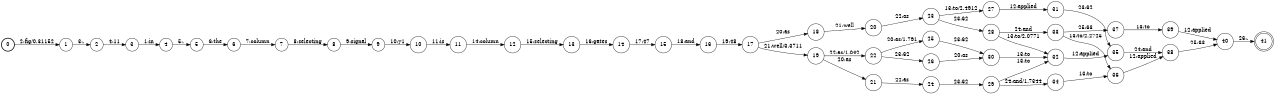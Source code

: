 digraph FST {
rankdir = LR;
size = "8.5,11";
label = "";
center = 1;
orientation = Portrait;
ranksep = "0.4";
nodesep = "0.25";
0 [label = "0", shape = circle, style = bold, fontsize = 14]
	0 -> 1 [label = "2:fig/0.31152", fontsize = 14];
1 [label = "1", shape = circle, style = solid, fontsize = 14]
	1 -> 2 [label = "3:.", fontsize = 14];
2 [label = "2", shape = circle, style = solid, fontsize = 14]
	2 -> 3 [label = "4:11", fontsize = 14];
3 [label = "3", shape = circle, style = solid, fontsize = 14]
	3 -> 4 [label = "1:in", fontsize = 14];
4 [label = "4", shape = circle, style = solid, fontsize = 14]
	4 -> 5 [label = "5:,", fontsize = 14];
5 [label = "5", shape = circle, style = solid, fontsize = 14]
	5 -> 6 [label = "6:the", fontsize = 14];
6 [label = "6", shape = circle, style = solid, fontsize = 14]
	6 -> 7 [label = "7:column", fontsize = 14];
7 [label = "7", shape = circle, style = solid, fontsize = 14]
	7 -> 8 [label = "8:selecting", fontsize = 14];
8 [label = "8", shape = circle, style = solid, fontsize = 14]
	8 -> 9 [label = "9:signal", fontsize = 14];
9 [label = "9", shape = circle, style = solid, fontsize = 14]
	9 -> 10 [label = "10:y1", fontsize = 14];
10 [label = "10", shape = circle, style = solid, fontsize = 14]
	10 -> 11 [label = "11:is", fontsize = 14];
11 [label = "11", shape = circle, style = solid, fontsize = 14]
	11 -> 12 [label = "14:column", fontsize = 14];
12 [label = "12", shape = circle, style = solid, fontsize = 14]
	12 -> 13 [label = "15:selecting", fontsize = 14];
13 [label = "13", shape = circle, style = solid, fontsize = 14]
	13 -> 14 [label = "16:gates", fontsize = 14];
14 [label = "14", shape = circle, style = solid, fontsize = 14]
	14 -> 15 [label = "17:47", fontsize = 14];
15 [label = "15", shape = circle, style = solid, fontsize = 14]
	15 -> 16 [label = "18:and", fontsize = 14];
16 [label = "16", shape = circle, style = solid, fontsize = 14]
	16 -> 17 [label = "19:48", fontsize = 14];
17 [label = "17", shape = circle, style = solid, fontsize = 14]
	17 -> 18 [label = "20:as", fontsize = 14];
	17 -> 19 [label = "21:well/3.3711", fontsize = 14];
18 [label = "18", shape = circle, style = solid, fontsize = 14]
	18 -> 20 [label = "21:well", fontsize = 14];
19 [label = "19", shape = circle, style = solid, fontsize = 14]
	19 -> 21 [label = "20:as", fontsize = 14];
	19 -> 22 [label = "22:as/1.042", fontsize = 14];
20 [label = "20", shape = circle, style = solid, fontsize = 14]
	20 -> 23 [label = "22:as", fontsize = 14];
21 [label = "21", shape = circle, style = solid, fontsize = 14]
	21 -> 24 [label = "22:as", fontsize = 14];
22 [label = "22", shape = circle, style = solid, fontsize = 14]
	22 -> 25 [label = "20:as/1.791", fontsize = 14];
	22 -> 26 [label = "23:62", fontsize = 14];
23 [label = "23", shape = circle, style = solid, fontsize = 14]
	23 -> 27 [label = "13:to/2.4912", fontsize = 14];
	23 -> 28 [label = "23:62", fontsize = 14];
24 [label = "24", shape = circle, style = solid, fontsize = 14]
	24 -> 29 [label = "23:62", fontsize = 14];
25 [label = "25", shape = circle, style = solid, fontsize = 14]
	25 -> 30 [label = "23:62", fontsize = 14];
26 [label = "26", shape = circle, style = solid, fontsize = 14]
	26 -> 30 [label = "20:as", fontsize = 14];
27 [label = "27", shape = circle, style = solid, fontsize = 14]
	27 -> 31 [label = "12:applied", fontsize = 14];
28 [label = "28", shape = circle, style = solid, fontsize = 14]
	28 -> 32 [label = "13:to/2.0771", fontsize = 14];
	28 -> 33 [label = "24:and", fontsize = 14];
29 [label = "29", shape = circle, style = solid, fontsize = 14]
	29 -> 32 [label = "13:to", fontsize = 14];
	29 -> 34 [label = "24:and/1.7344", fontsize = 14];
30 [label = "30", shape = circle, style = solid, fontsize = 14]
	30 -> 32 [label = "13:to", fontsize = 14];
31 [label = "31", shape = circle, style = solid, fontsize = 14]
	31 -> 35 [label = "23:62", fontsize = 14];
32 [label = "32", shape = circle, style = solid, fontsize = 14]
	32 -> 35 [label = "12:applied", fontsize = 14];
33 [label = "33", shape = circle, style = solid, fontsize = 14]
	33 -> 36 [label = "13:to/2.2725", fontsize = 14];
	33 -> 37 [label = "25:63", fontsize = 14];
34 [label = "34", shape = circle, style = solid, fontsize = 14]
	34 -> 36 [label = "13:to", fontsize = 14];
35 [label = "35", shape = circle, style = solid, fontsize = 14]
	35 -> 38 [label = "24:and", fontsize = 14];
36 [label = "36", shape = circle, style = solid, fontsize = 14]
	36 -> 38 [label = "12:applied", fontsize = 14];
37 [label = "37", shape = circle, style = solid, fontsize = 14]
	37 -> 39 [label = "13:to", fontsize = 14];
38 [label = "38", shape = circle, style = solid, fontsize = 14]
	38 -> 40 [label = "25:63", fontsize = 14];
39 [label = "39", shape = circle, style = solid, fontsize = 14]
	39 -> 40 [label = "12:applied", fontsize = 14];
40 [label = "40", shape = circle, style = solid, fontsize = 14]
	40 -> 41 [label = "26:.", fontsize = 14];
41 [label = "41", shape = doublecircle, style = solid, fontsize = 14]
}
